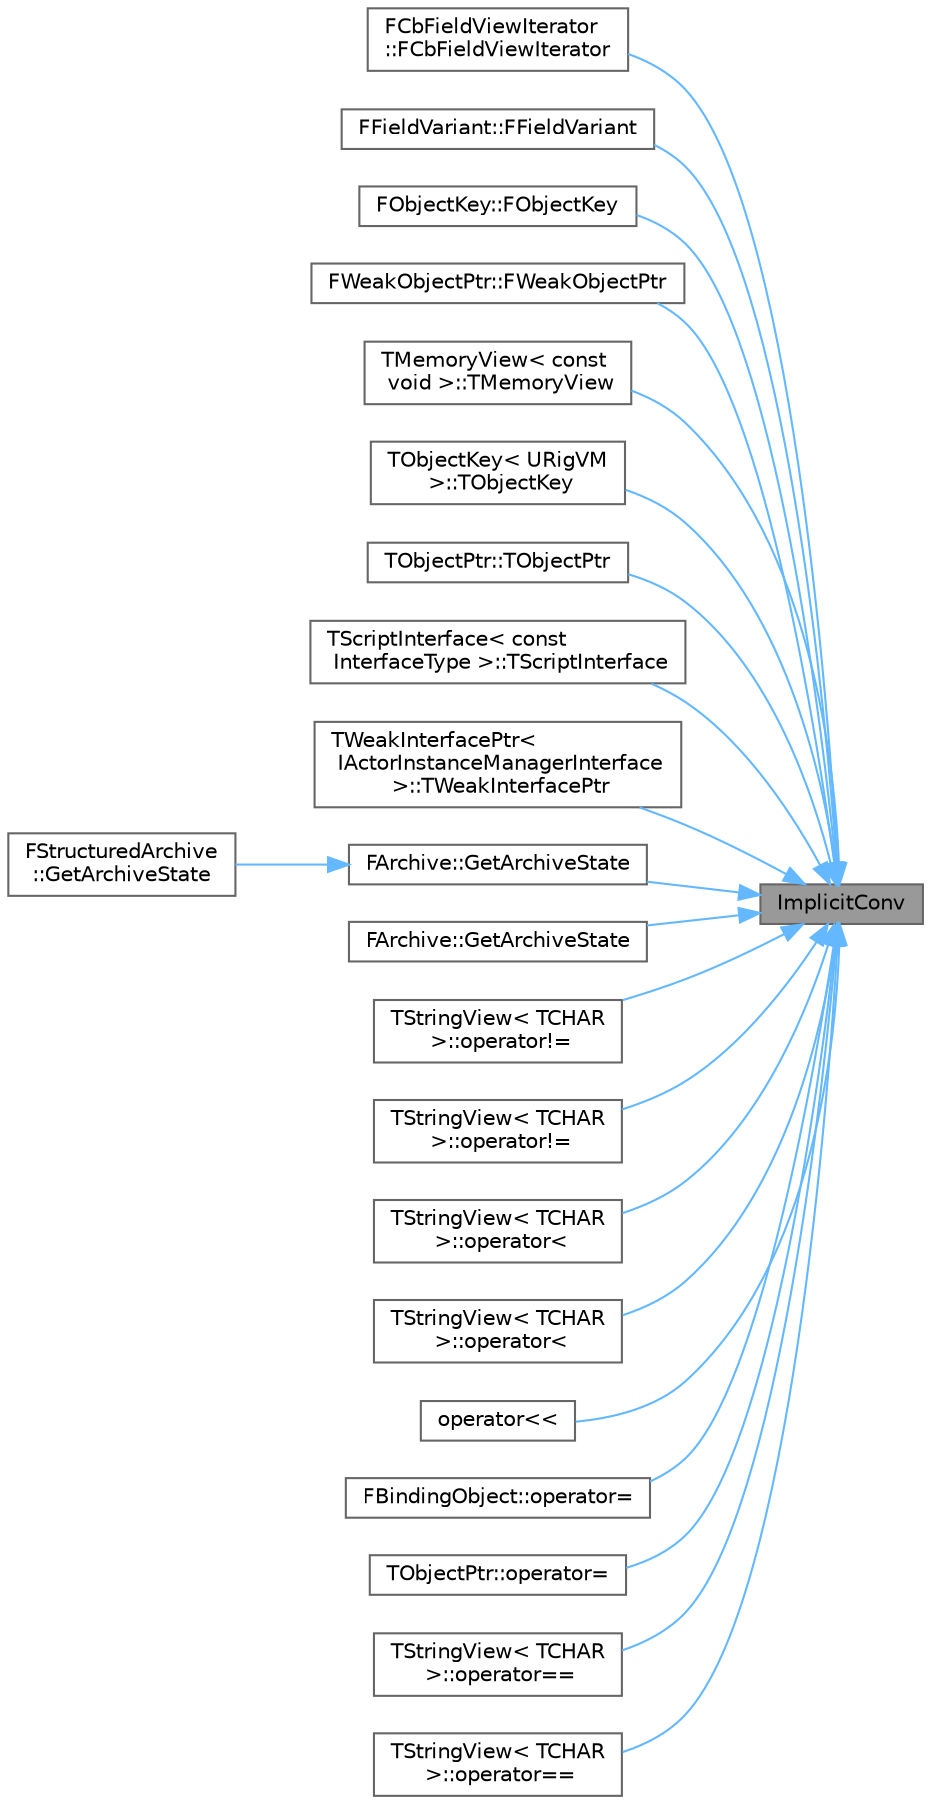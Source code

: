 digraph "ImplicitConv"
{
 // INTERACTIVE_SVG=YES
 // LATEX_PDF_SIZE
  bgcolor="transparent";
  edge [fontname=Helvetica,fontsize=10,labelfontname=Helvetica,labelfontsize=10];
  node [fontname=Helvetica,fontsize=10,shape=box,height=0.2,width=0.4];
  rankdir="RL";
  Node1 [id="Node000001",label="ImplicitConv",height=0.2,width=0.4,color="gray40", fillcolor="grey60", style="filled", fontcolor="black",tooltip="Uses implicit conversion to create an instance of a specific type."];
  Node1 -> Node2 [id="edge1_Node000001_Node000002",dir="back",color="steelblue1",style="solid",tooltip=" "];
  Node2 [id="Node000002",label="FCbFieldViewIterator\l::FCbFieldViewIterator",height=0.2,width=0.4,color="grey40", fillcolor="white", style="filled",URL="$d0/d08/classFCbFieldViewIterator.html#aaa542225af97414b8ac584b44fd42ed3",tooltip="Construct an iterator from another iterator."];
  Node1 -> Node3 [id="edge2_Node000001_Node000003",dir="back",color="steelblue1",style="solid",tooltip=" "];
  Node3 [id="Node000003",label="FFieldVariant::FFieldVariant",height=0.2,width=0.4,color="grey40", fillcolor="white", style="filled",URL="$d7/d01/classFFieldVariant.html#a3ccdbf6c94b4da2f3f4dd8c3bc130afc",tooltip=" "];
  Node1 -> Node4 [id="edge3_Node000001_Node000004",dir="back",color="steelblue1",style="solid",tooltip=" "];
  Node4 [id="Node000004",label="FObjectKey::FObjectKey",height=0.2,width=0.4,color="grey40", fillcolor="white", style="filled",URL="$dd/d31/structFObjectKey.html#ad8063ae17235da935d9fdc4f6d410914",tooltip=" "];
  Node1 -> Node5 [id="edge4_Node000001_Node000005",dir="back",color="steelblue1",style="solid",tooltip=" "];
  Node5 [id="Node000005",label="FWeakObjectPtr::FWeakObjectPtr",height=0.2,width=0.4,color="grey40", fillcolor="white", style="filled",URL="$d2/dbe/structFWeakObjectPtr.html#abf478d2e9945b679b1a846e12b2f1f70",tooltip=" "];
  Node1 -> Node6 [id="edge5_Node000001_Node000006",dir="back",color="steelblue1",style="solid",tooltip=" "];
  Node6 [id="Node000006",label="TMemoryView\< const\l void \>::TMemoryView",height=0.2,width=0.4,color="grey40", fillcolor="white", style="filled",URL="$d9/dc5/classTMemoryView.html#a6df990cd56104c3e696f62ab82e5df92",tooltip=" "];
  Node1 -> Node7 [id="edge6_Node000001_Node000007",dir="back",color="steelblue1",style="solid",tooltip=" "];
  Node7 [id="Node000007",label="TObjectKey\< URigVM\l \>::TObjectKey",height=0.2,width=0.4,color="grey40", fillcolor="white", style="filled",URL="$dd/dec/classTObjectKey.html#af733faf0d3d78da7a9c827907fb010d1",tooltip=" "];
  Node1 -> Node8 [id="edge7_Node000001_Node000008",dir="back",color="steelblue1",style="solid",tooltip=" "];
  Node8 [id="Node000008",label="TObjectPtr::TObjectPtr",height=0.2,width=0.4,color="grey40", fillcolor="white", style="filled",URL="$d4/d0b/structTObjectPtr.html#aeb278d2f939f668dd2e87beaca68628b",tooltip=" "];
  Node1 -> Node9 [id="edge8_Node000001_Node000009",dir="back",color="steelblue1",style="solid",tooltip=" "];
  Node9 [id="Node000009",label="TScriptInterface\< const\l InterfaceType \>::TScriptInterface",height=0.2,width=0.4,color="grey40", fillcolor="white", style="filled",URL="$dd/d73/classTScriptInterface.html#aefdea0c46e58f673ab39a670700d4801",tooltip=" "];
  Node1 -> Node10 [id="edge9_Node000001_Node000010",dir="back",color="steelblue1",style="solid",tooltip=" "];
  Node10 [id="Node000010",label="TWeakInterfacePtr\<\l IActorInstanceManagerInterface\l \>::TWeakInterfacePtr",height=0.2,width=0.4,color="grey40", fillcolor="white", style="filled",URL="$d6/d5b/structTWeakInterfacePtr.html#a242e72911105d80e06d3dcfac2c576da",tooltip=" "];
  Node1 -> Node11 [id="edge10_Node000001_Node000011",dir="back",color="steelblue1",style="solid",tooltip=" "];
  Node11 [id="Node000011",label="FArchive::GetArchiveState",height=0.2,width=0.4,color="grey40", fillcolor="white", style="filled",URL="$d0/df8/classFArchive.html#a4d611d38acc67d01c5cdac95b27f24d8",tooltip="Returns the low level archive state for this archive."];
  Node11 -> Node12 [id="edge11_Node000011_Node000012",dir="back",color="steelblue1",style="solid",tooltip=" "];
  Node12 [id="Node000012",label="FStructuredArchive\l::GetArchiveState",height=0.2,width=0.4,color="grey40", fillcolor="white", style="filled",URL="$d4/da8/classFStructuredArchive.html#a5525313248c0ad47cac9229b0c5a2dc7",tooltip="Gets the archiving state."];
  Node1 -> Node13 [id="edge12_Node000001_Node000013",dir="back",color="steelblue1",style="solid",tooltip=" "];
  Node13 [id="Node000013",label="FArchive::GetArchiveState",height=0.2,width=0.4,color="grey40", fillcolor="white", style="filled",URL="$d0/df8/classFArchive.html#a43f1153fde12d077fad34a7bf5a470d3",tooltip=" "];
  Node1 -> Node14 [id="edge13_Node000001_Node000014",dir="back",color="steelblue1",style="solid",tooltip=" "];
  Node14 [id="Node000014",label="TStringView\< TCHAR\l \>::operator!=",height=0.2,width=0.4,color="grey40", fillcolor="white", style="filled",URL="$dd/dbe/classTStringView.html#aaf5870f26a327452ac074fdfaceeaa03",tooltip=" "];
  Node1 -> Node15 [id="edge14_Node000001_Node000015",dir="back",color="steelblue1",style="solid",tooltip=" "];
  Node15 [id="Node000015",label="TStringView\< TCHAR\l \>::operator!=",height=0.2,width=0.4,color="grey40", fillcolor="white", style="filled",URL="$dd/dbe/classTStringView.html#a922b8b81dda552a544159f85ac2a9764",tooltip=" "];
  Node1 -> Node16 [id="edge15_Node000001_Node000016",dir="back",color="steelblue1",style="solid",tooltip=" "];
  Node16 [id="Node000016",label="TStringView\< TCHAR\l \>::operator\<",height=0.2,width=0.4,color="grey40", fillcolor="white", style="filled",URL="$dd/dbe/classTStringView.html#a04c7741459134061a7a740a2d07f6fc9",tooltip=" "];
  Node1 -> Node17 [id="edge16_Node000001_Node000017",dir="back",color="steelblue1",style="solid",tooltip=" "];
  Node17 [id="Node000017",label="TStringView\< TCHAR\l \>::operator\<",height=0.2,width=0.4,color="grey40", fillcolor="white", style="filled",URL="$dd/dbe/classTStringView.html#ae1c1535655ec614467729ccb0793b64f",tooltip=" "];
  Node1 -> Node18 [id="edge17_Node000001_Node000018",dir="back",color="steelblue1",style="solid",tooltip=" "];
  Node18 [id="Node000018",label="operator\<\<",height=0.2,width=0.4,color="grey40", fillcolor="white", style="filled",URL="$d4/d52/StringBuilder_8h.html#affba9bfc4585c7f5d58e725f177fa97b",tooltip=" "];
  Node1 -> Node19 [id="edge18_Node000001_Node000019",dir="back",color="steelblue1",style="solid",tooltip=" "];
  Node19 [id="Node000019",label="FBindingObject::operator=",height=0.2,width=0.4,color="grey40", fillcolor="white", style="filled",URL="$dc/da7/classFBindingObject.html#a3755c84969fd63a66667112f303d92fb",tooltip=" "];
  Node1 -> Node20 [id="edge19_Node000001_Node000020",dir="back",color="steelblue1",style="solid",tooltip=" "];
  Node20 [id="Node000020",label="TObjectPtr::operator=",height=0.2,width=0.4,color="grey40", fillcolor="white", style="filled",URL="$d4/d0b/structTObjectPtr.html#a39a18a2c0651de5f5789af8648406492",tooltip=" "];
  Node1 -> Node21 [id="edge20_Node000001_Node000021",dir="back",color="steelblue1",style="solid",tooltip=" "];
  Node21 [id="Node000021",label="TStringView\< TCHAR\l \>::operator==",height=0.2,width=0.4,color="grey40", fillcolor="white", style="filled",URL="$dd/dbe/classTStringView.html#a383cff847c96eec7696fe60bd33e89b3",tooltip=" "];
  Node1 -> Node22 [id="edge21_Node000001_Node000022",dir="back",color="steelblue1",style="solid",tooltip=" "];
  Node22 [id="Node000022",label="TStringView\< TCHAR\l \>::operator==",height=0.2,width=0.4,color="grey40", fillcolor="white", style="filled",URL="$dd/dbe/classTStringView.html#af0de5c0cb0d86455411a283e59abe6c4",tooltip=" "];
}
